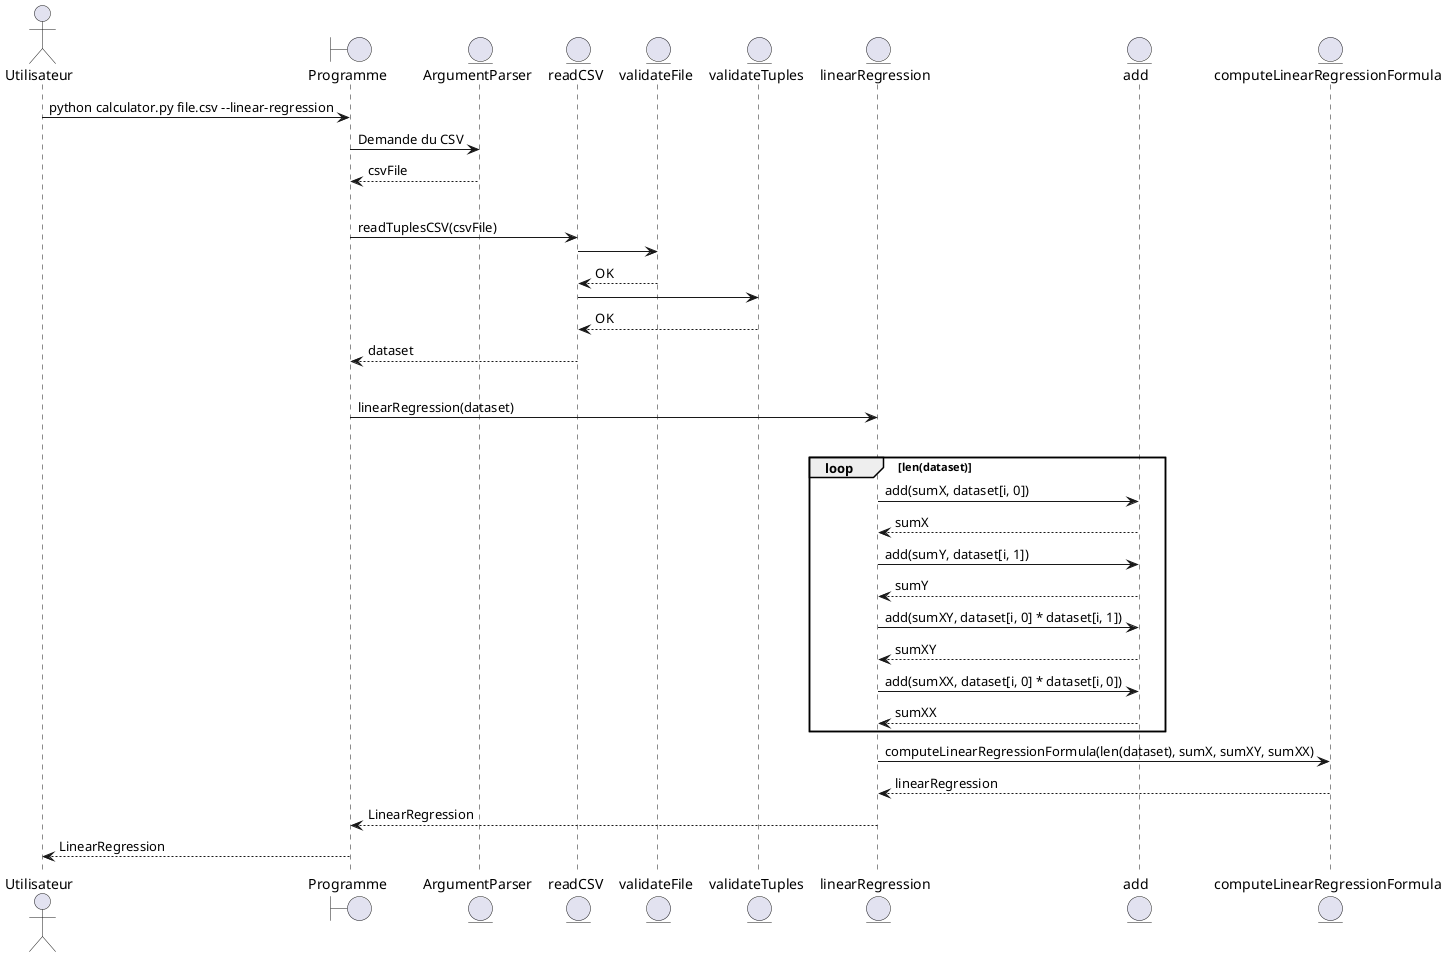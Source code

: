 @startuml
actor Utilisateur
boundary Programme
entity ArgumentParser
entity readCSV
entity validateFile
entity validateTuples
entity linearRegression
entity add
entity computeLinearRegressionFormula

Utilisateur -> Programme : python calculator.py file.csv --linear-regression
Programme -> ArgumentParser : Demande du CSV
Programme <-- ArgumentParser : csvFile
|||
Programme -> readCSV : readTuplesCSV(csvFile)
readCSV -> validateFile
readCSV <-- validateFile : OK
readCSV -> validateTuples
readCSV <-- validateTuples : OK
Programme <-- readCSV : dataset
|||
Programme -> linearRegression : linearRegression(dataset) 
|||
loop len(dataset)
  linearRegression -> add : add(sumX, dataset[i, 0])
  linearRegression <-- add : sumX

  linearRegression -> add : add(sumY, dataset[i, 1])
  linearRegression <-- add : sumY

  linearRegression -> add : add(sumXY, dataset[i, 0] * dataset[i, 1])
  linearRegression <-- add : sumXY

  linearRegression -> add : add(sumXX, dataset[i, 0] * dataset[i, 0])
  linearRegression <-- add : sumXX

  end
linearRegression -> computeLinearRegressionFormula : computeLinearRegressionFormula(len(dataset), sumX, sumXY, sumXX)
linearRegression <-- computeLinearRegressionFormula : linearRegression

Programme <-- linearRegression : LinearRegression

Utilisateur <-- Programme : LinearRegression
@enduml